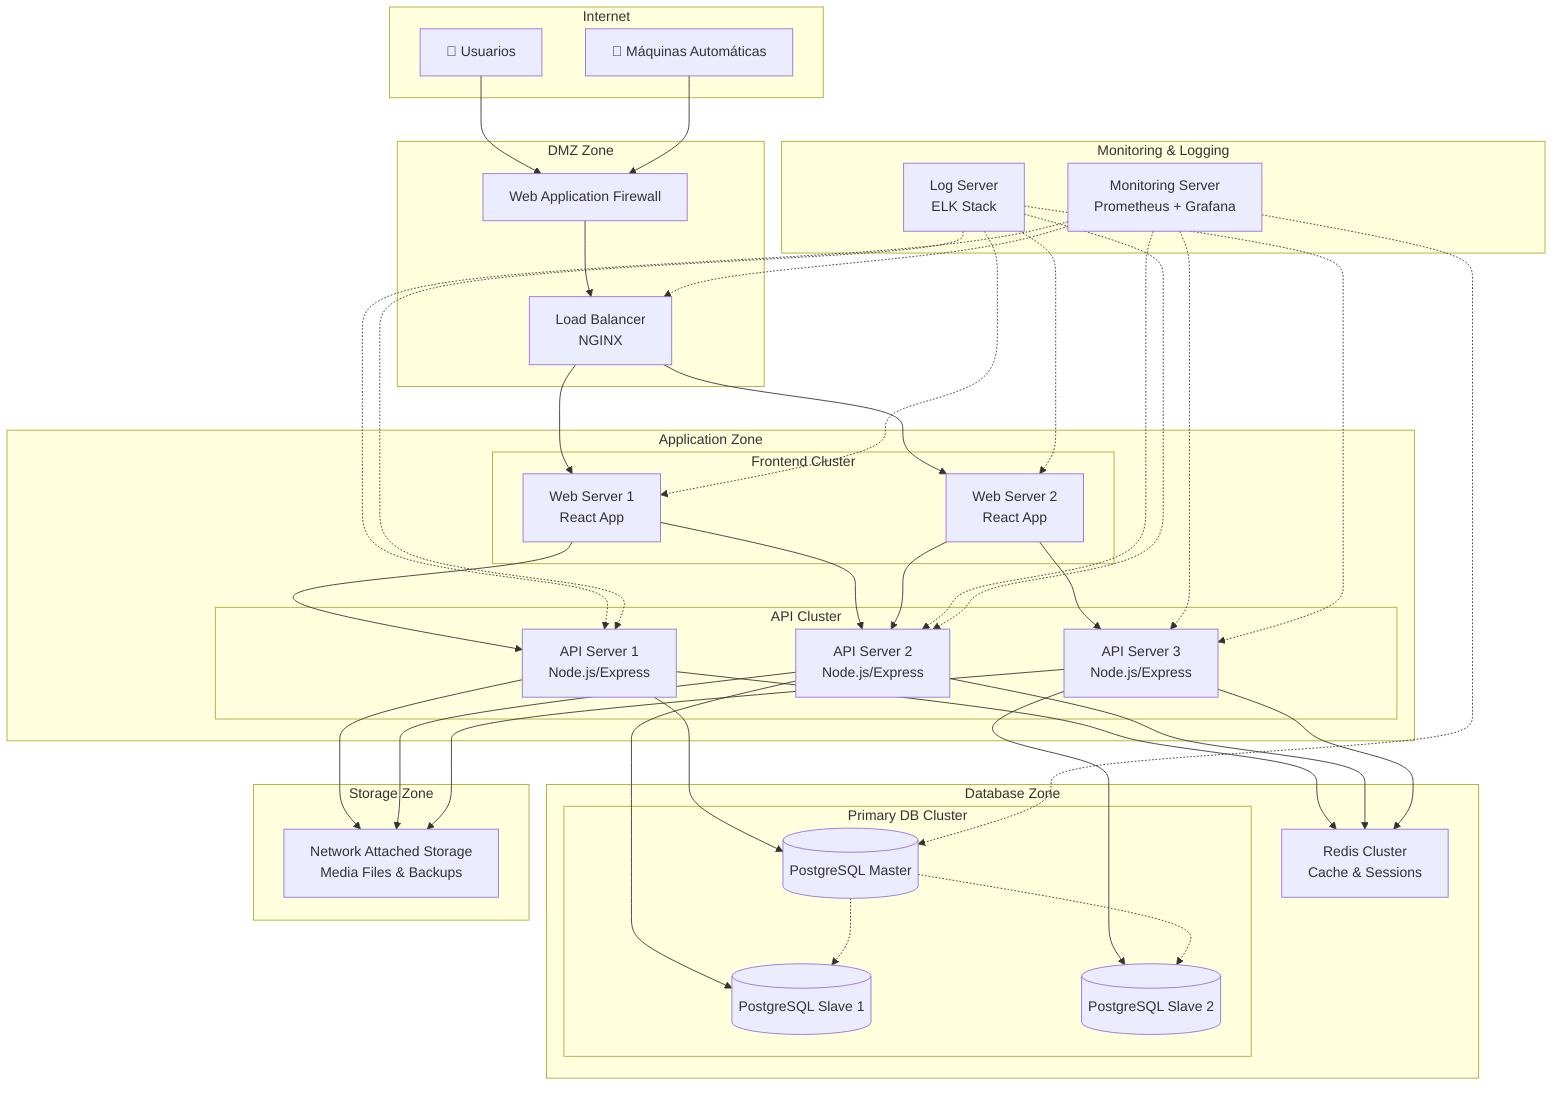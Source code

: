 flowchart TB
    subgraph "Internet"
        USERS[👥 Usuarios]
        KIOSKS[🏧 Máquinas Automáticas]
    end
    
    subgraph "DMZ Zone"
        LB[Load Balancer<br/>NGINX]
        WAF[Web Application Firewall]
    end
    
    subgraph "Application Zone"
        subgraph "Frontend Cluster"
            WEB1[Web Server 1<br/>React App]
            WEB2[Web Server 2<br/>React App]
        end
        
        subgraph "API Cluster"
            API1[API Server 1<br/>Node.js/Express]
            API2[API Server 2<br/>Node.js/Express]
            API3[API Server 3<br/>Node.js/Express]
        end
    end
    
    subgraph "Database Zone"
        subgraph "Primary DB Cluster"
            DB_MASTER[(PostgreSQL Master)]
            DB_SLAVE1[(PostgreSQL Slave 1)]
            DB_SLAVE2[(PostgreSQL Slave 2)]
        end
        
        REDIS_CLUSTER[Redis Cluster<br/>Cache & Sessions]
    end
    
    subgraph "Storage Zone"
        NAS[Network Attached Storage<br/>Media Files & Backups]
    end
    
    subgraph "Monitoring & Logging"
        MONITOR[Monitoring Server<br/>Prometheus + Grafana]
        LOGS[Log Server<br/>ELK Stack]
    end
    
    %% Network connections
    USERS --> WAF
    KIOSKS --> WAF
    WAF --> LB
    
    LB --> WEB1
    LB --> WEB2
    
    WEB1 --> API1
    WEB1 --> API2
    WEB2 --> API2
    WEB2 --> API3
    
    API1 --> DB_MASTER
    API2 --> DB_SLAVE1
    API3 --> DB_SLAVE2
    
    API1 --> REDIS_CLUSTER
    API2 --> REDIS_CLUSTER
    API3 --> REDIS_CLUSTER
    
    DB_MASTER -.-> DB_SLAVE1
    DB_MASTER -.-> DB_SLAVE2
    
    API1 --> NAS
    API2 --> NAS
    API3 --> NAS
    
    %% Monitoring connections
    MONITOR -.-> LB
    MONITOR -.-> API1
    MONITOR -.-> API2
    MONITOR -.-> API3
    MONITOR -.-> DB_MASTER
    
    LOGS -.-> WEB1
    LOGS -.-> WEB2
    LOGS -.-> API1
    LOGS -.-> API2
    LOGS -.-> API3